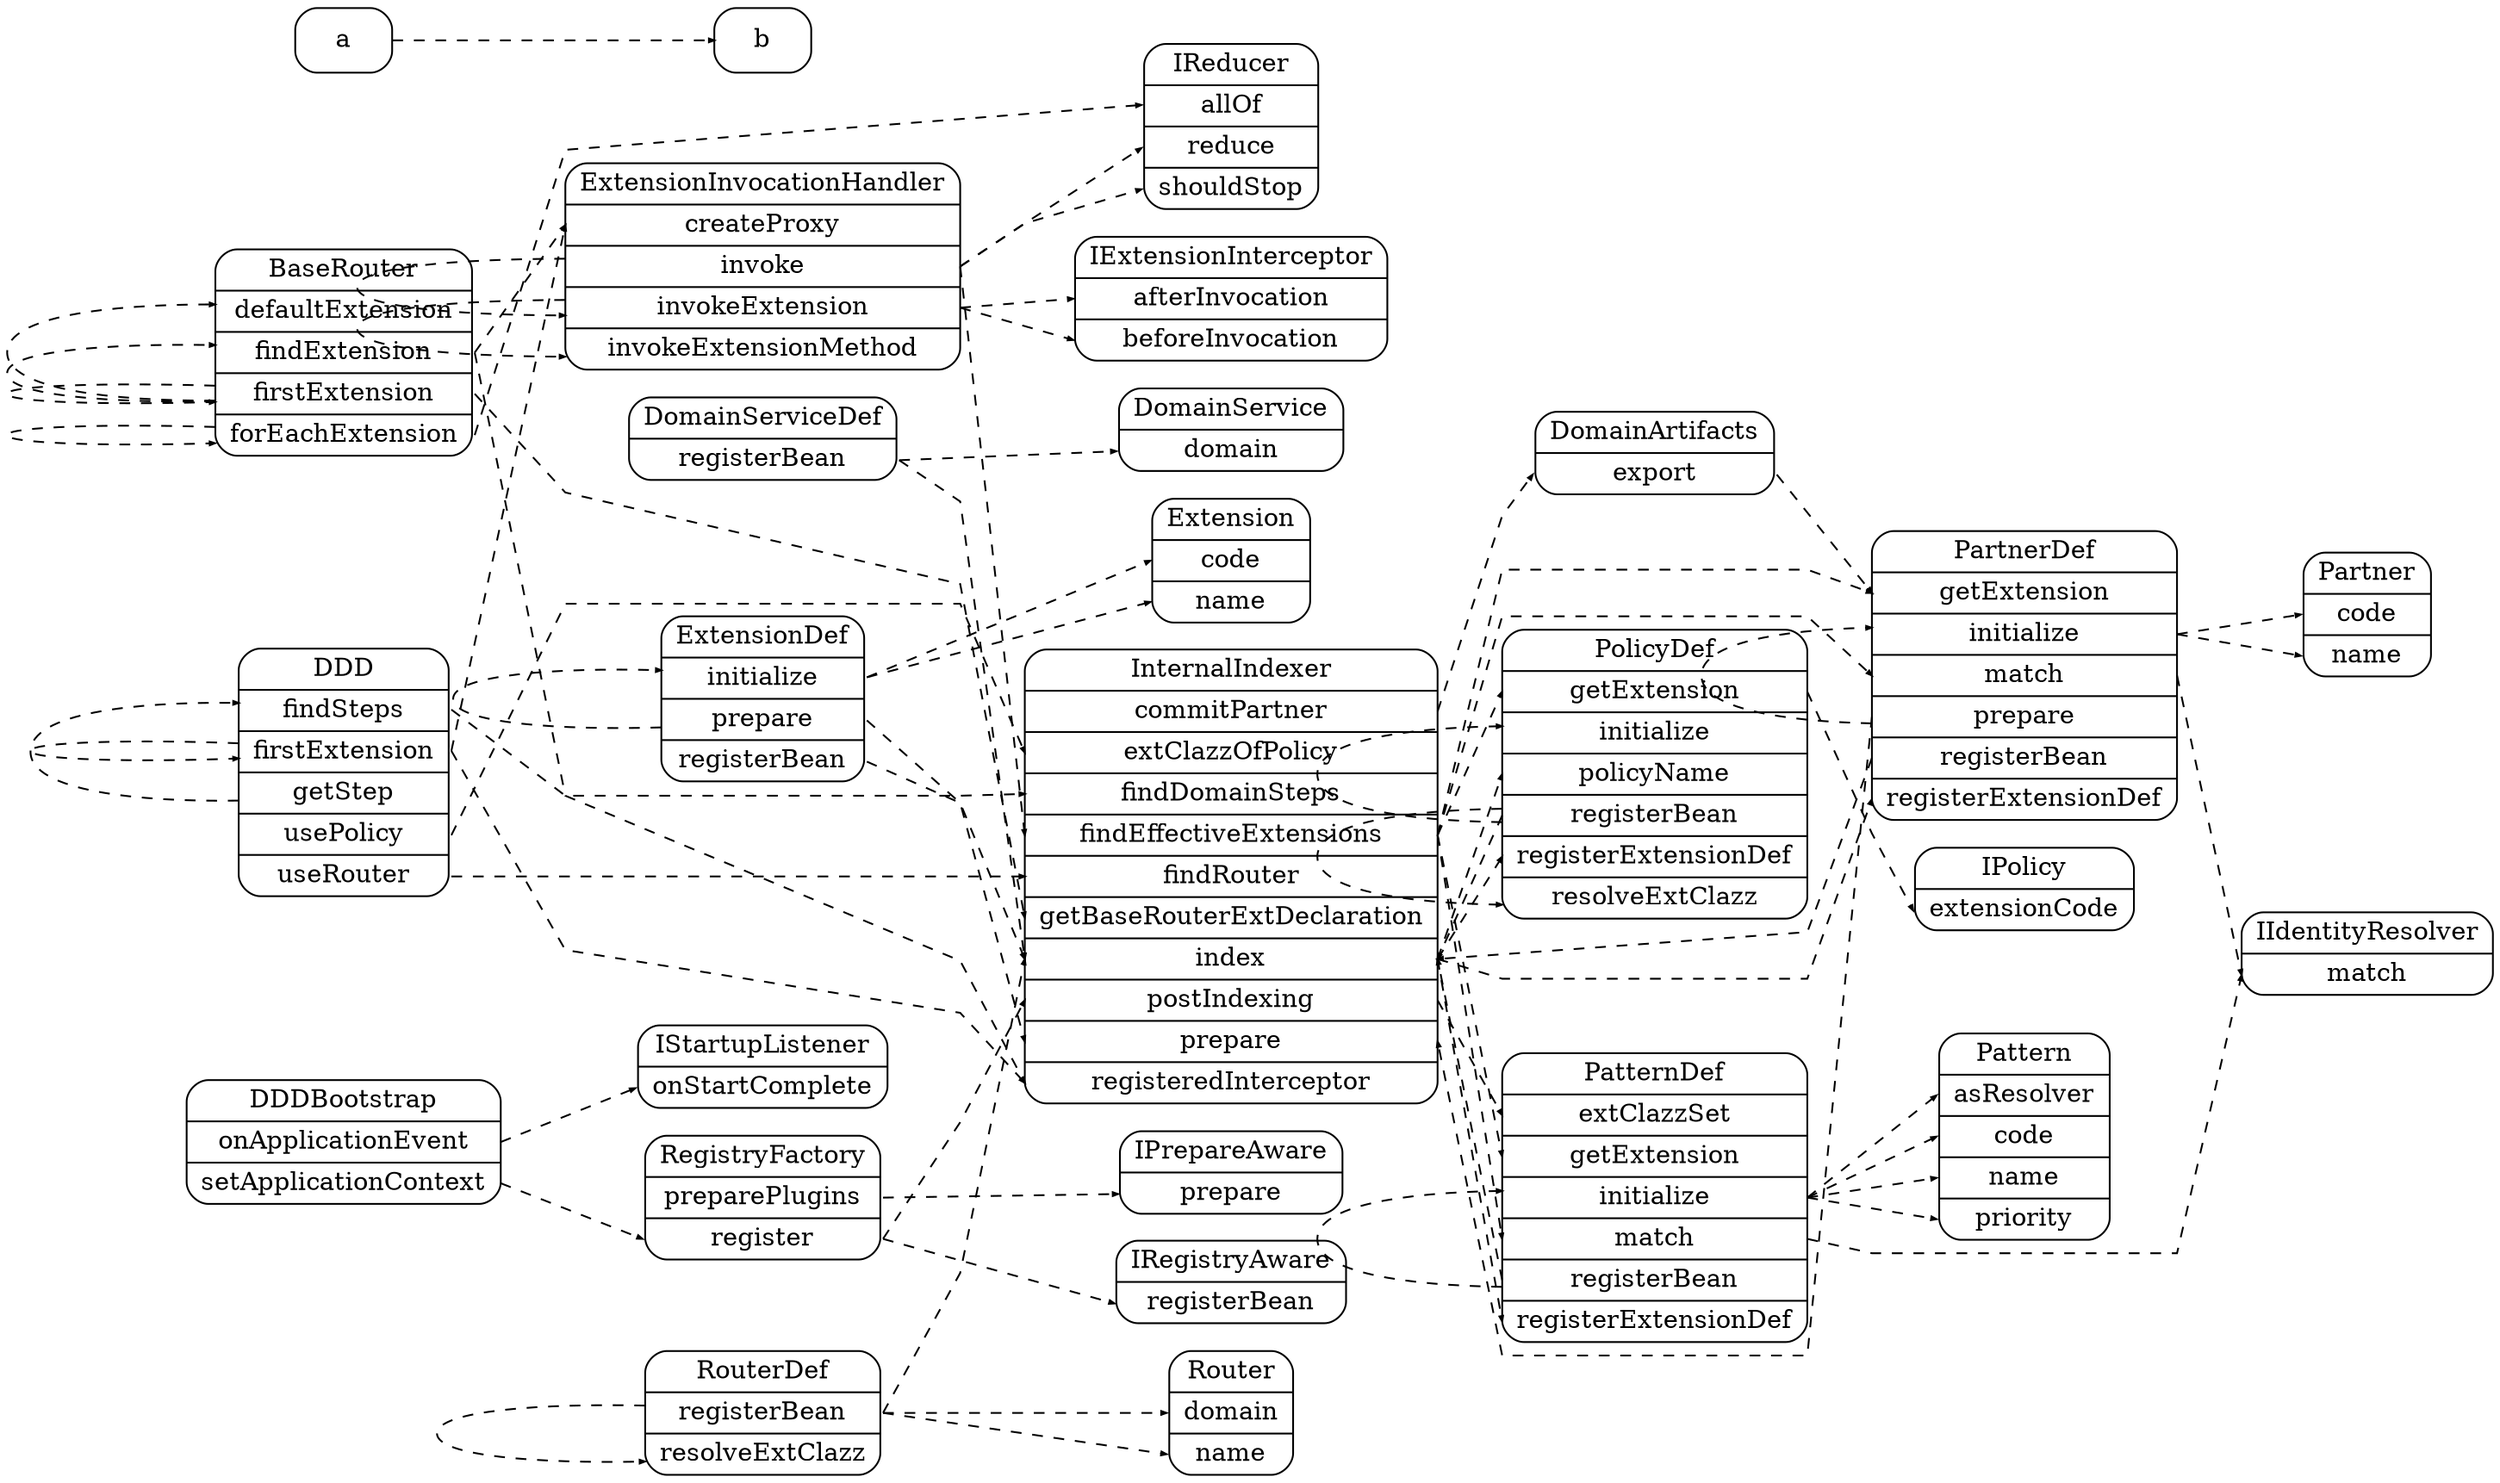 digraph G {
   rankdir=LR;
   splines = polyline;
   node [shape=Mrecord];
   nodesep=0.2;
   edge [style=dashed, arrowsize=0.3, fontsize=6];

   "DomainService" [label="<DomainService> DomainService|<domain> domain"];
   "Extension" [label="<Extension> Extension|<code> code|<name> name"];
   "Partner" [label="<Partner> Partner|<code> code|<name> name"];
   "Pattern" [label="<Pattern> Pattern|<asResolver> asResolver|<code> code|<name> name|<priority> priority"];
   "Router" [label="<Router> Router|<domain> domain|<name> name"];
   "IIdentityResolver" [label="<IIdentityResolver> IIdentityResolver|<match> match"];
   "IPolicy" [label="<IPolicy> IPolicy|<extensionCode> extensionCode"];
   "BaseRouter" [label="<BaseRouter> BaseRouter|<defaultExtension> defaultExtension|<findExtension> findExtension|<firstExtension> firstExtension|<forEachExtension> forEachExtension"];
   "DDD" [label="<DDD> DDD|<findSteps> findSteps|<firstExtension> firstExtension|<getStep> getStep|<usePolicy> usePolicy|<useRouter> useRouter"];
   "ExtensionInvocationHandler" [label="<ExtensionInvocationHandler> ExtensionInvocationHandler|<createProxy> createProxy|<invoke> invoke|<invokeExtension> invokeExtension|<invokeExtensionMethod> invokeExtensionMethod"];
   "IReducer" [label="<IReducer> IReducer|<allOf> allOf|<reduce> reduce|<shouldStop> shouldStop"];
   "IStartupListener" [label="<IStartupListener> IStartupListener|<onStartComplete> onStartComplete"];
   "IExtensionInterceptor" [label="<IExtensionInterceptor> IExtensionInterceptor|<afterInvocation> afterInvocation|<beforeInvocation> beforeInvocation"];
   "DDDBootstrap" [label="<DDDBootstrap> DDDBootstrap|<onApplicationEvent> onApplicationEvent|<setApplicationContext> setApplicationContext"];
   "DomainArtifacts" [label="<DomainArtifacts> DomainArtifacts|<export> export"];
   "DomainServiceDef" [label="<DomainServiceDef> DomainServiceDef|<registerBean> registerBean"];
   "ExtensionDef" [label="<ExtensionDef> ExtensionDef|<initialize> initialize|<prepare> prepare|<registerBean> registerBean"];
   "IPrepareAware" [label="<IPrepareAware> IPrepareAware|<prepare> prepare"];
   "IRegistryAware" [label="<IRegistryAware> IRegistryAware|<registerBean> registerBean"];
   "InternalIndexer" [label="<InternalIndexer> InternalIndexer|<commitPartner> commitPartner|<extClazzOfPolicy> extClazzOfPolicy|<findDomainSteps> findDomainSteps|<findEffectiveExtensions> findEffectiveExtensions|<findRouter> findRouter|<getBaseRouterExtDeclaration> getBaseRouterExtDeclaration|<index> index|<postIndexing> postIndexing|<prepare> prepare|<registeredInterceptor> registeredInterceptor"];
   "PartnerDef" [label="<PartnerDef> PartnerDef|<getExtension> getExtension|<initialize> initialize|<match> match|<prepare> prepare|<registerBean> registerBean|<registerExtensionDef> registerExtensionDef"];
   "PatternDef" [label="<PatternDef> PatternDef|<extClazzSet> extClazzSet|<getExtension> getExtension|<initialize> initialize|<match> match|<registerBean> registerBean|<registerExtensionDef> registerExtensionDef"];
   "PolicyDef" [label="<PolicyDef> PolicyDef|<getExtension> getExtension|<initialize> initialize|<policyName> policyName|<registerBean> registerBean|<registerExtensionDef> registerExtensionDef|<resolveExtClazz> resolveExtClazz"];
   "RegistryFactory" [label="<RegistryFactory> RegistryFactory|<preparePlugins> preparePlugins|<register> register"];
   "RouterDef" [label="<RouterDef> RouterDef|<registerBean> registerBean|<resolveExtClazz> resolveExtClazz"];

   BaseRouter:findExtension -> InternalIndexer:registeredInterceptor
   BaseRouter:findExtension -> ExtensionInvocationHandler:createProxy
   BaseRouter:firstExtension -> BaseRouter:firstExtension
   BaseRouter:firstExtension -> InternalIndexer:getBaseRouterExtDeclaration
   BaseRouter:firstExtension -> BaseRouter:defaultExtension
   BaseRouter:firstExtension -> BaseRouter:findExtension
   BaseRouter:forEachExtension -> IReducer:allOf
   BaseRouter:forEachExtension -> BaseRouter:forEachExtension
   DDD:findSteps -> InternalIndexer:findDomainSteps
   DDD:firstExtension -> DDD:firstExtension
   DDD:firstExtension -> InternalIndexer:registeredInterceptor
   DDD:firstExtension -> ExtensionInvocationHandler:createProxy
   DDD:getStep -> DDD:findSteps
   DDD:usePolicy -> InternalIndexer:extClazzOfPolicy
   DDD:useRouter -> InternalIndexer:findRouter
   ExtensionInvocationHandler:invoke -> InternalIndexer:findEffectiveExtensions
   ExtensionInvocationHandler:invoke -> ExtensionInvocationHandler:invokeExtension
   ExtensionInvocationHandler:invoke -> IReducer:shouldStop
   ExtensionInvocationHandler:invoke -> IReducer:reduce
   ExtensionInvocationHandler:invokeExtension -> IExtensionInterceptor:beforeInvocation
   ExtensionInvocationHandler:invokeExtension -> ExtensionInvocationHandler:invokeExtensionMethod
   ExtensionInvocationHandler:invokeExtension -> IExtensionInterceptor:afterInvocation
   DDDBootstrap:onApplicationEvent -> IStartupListener:onStartComplete
   DDDBootstrap:setApplicationContext -> RegistryFactory:register
   DomainArtifacts:export -> PartnerDef:getExtension
   DomainServiceDef:registerBean -> DomainService:domain
   DomainServiceDef:registerBean -> InternalIndexer:index
   ExtensionDef:initialize -> Extension:code
   ExtensionDef:initialize -> Extension:name
   ExtensionDef:prepare -> ExtensionDef:initialize
   ExtensionDef:prepare -> InternalIndexer:prepare
   ExtensionDef:registerBean -> InternalIndexer:index
   InternalIndexer:commitPartner -> DomainArtifacts:export
   InternalIndexer:findEffectiveExtensions -> PolicyDef:getExtension
   InternalIndexer:findEffectiveExtensions -> PatternDef:match
   InternalIndexer:findEffectiveExtensions -> PatternDef:getExtension
   InternalIndexer:findEffectiveExtensions -> PartnerDef:getExtension
   InternalIndexer:findEffectiveExtensions -> PartnerDef:match
   InternalIndexer:index -> PolicyDef:registerExtensionDef
   InternalIndexer:index -> PatternDef:registerExtensionDef
   InternalIndexer:index -> PartnerDef:registerExtensionDef
   InternalIndexer:index -> PolicyDef:policyName
   InternalIndexer:postIndexing -> PatternDef:extClazzSet
   PartnerDef:initialize -> Partner:code
   PartnerDef:initialize -> Partner:name
   PartnerDef:match -> IIdentityResolver:match
   PartnerDef:prepare -> PartnerDef:initialize
   PartnerDef:prepare -> InternalIndexer:prepare
   PartnerDef:registerBean -> InternalIndexer:index
   PatternDef:initialize -> Pattern:code
   PatternDef:initialize -> Pattern:name
   PatternDef:initialize -> Pattern:priority
   PatternDef:initialize -> Pattern:asResolver
   PatternDef:match -> IIdentityResolver:match
   PatternDef:registerBean -> PatternDef:initialize
   PatternDef:registerBean -> InternalIndexer:index
   PolicyDef:getExtension -> IPolicy:extensionCode
   PolicyDef:registerBean -> PolicyDef:initialize
   PolicyDef:registerBean -> PolicyDef:resolveExtClazz
   PolicyDef:registerBean -> InternalIndexer:index
   RegistryFactory:preparePlugins -> IPrepareAware:prepare
   RegistryFactory:register -> IRegistryAware:registerBean
   RegistryFactory:register -> InternalIndexer:postIndexing
   RouterDef:registerBean -> Router:domain
   RouterDef:registerBean -> Router:name
   RouterDef:registerBean -> RouterDef:resolveExtClazz
   RouterDef:registerBean -> InternalIndexer:index
   a -> b
}